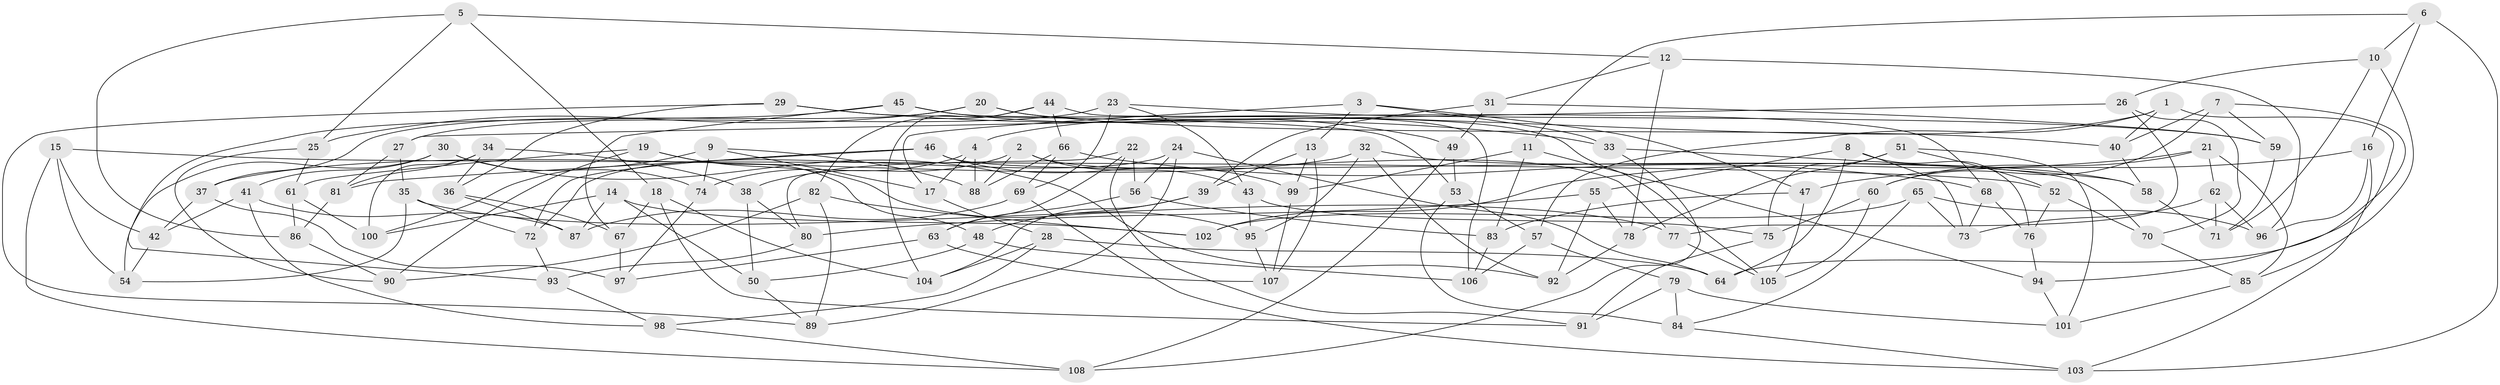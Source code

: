 // coarse degree distribution, {4: 0.43478260869565216, 5: 0.14492753623188406, 6: 0.42028985507246375}
// Generated by graph-tools (version 1.1) at 2025/52/02/27/25 19:52:29]
// undirected, 108 vertices, 216 edges
graph export_dot {
graph [start="1"]
  node [color=gray90,style=filled];
  1;
  2;
  3;
  4;
  5;
  6;
  7;
  8;
  9;
  10;
  11;
  12;
  13;
  14;
  15;
  16;
  17;
  18;
  19;
  20;
  21;
  22;
  23;
  24;
  25;
  26;
  27;
  28;
  29;
  30;
  31;
  32;
  33;
  34;
  35;
  36;
  37;
  38;
  39;
  40;
  41;
  42;
  43;
  44;
  45;
  46;
  47;
  48;
  49;
  50;
  51;
  52;
  53;
  54;
  55;
  56;
  57;
  58;
  59;
  60;
  61;
  62;
  63;
  64;
  65;
  66;
  67;
  68;
  69;
  70;
  71;
  72;
  73;
  74;
  75;
  76;
  77;
  78;
  79;
  80;
  81;
  82;
  83;
  84;
  85;
  86;
  87;
  88;
  89;
  90;
  91;
  92;
  93;
  94;
  95;
  96;
  97;
  98;
  99;
  100;
  101;
  102;
  103;
  104;
  105;
  106;
  107;
  108;
  1 -- 94;
  1 -- 57;
  1 -- 40;
  1 -- 4;
  2 -- 38;
  2 -- 77;
  2 -- 43;
  2 -- 88;
  3 -- 17;
  3 -- 33;
  3 -- 13;
  3 -- 47;
  4 -- 17;
  4 -- 88;
  4 -- 74;
  5 -- 12;
  5 -- 86;
  5 -- 25;
  5 -- 18;
  6 -- 11;
  6 -- 103;
  6 -- 10;
  6 -- 16;
  7 -- 60;
  7 -- 59;
  7 -- 64;
  7 -- 40;
  8 -- 76;
  8 -- 55;
  8 -- 64;
  8 -- 73;
  9 -- 74;
  9 -- 88;
  9 -- 100;
  9 -- 17;
  10 -- 26;
  10 -- 85;
  10 -- 71;
  11 -- 99;
  11 -- 94;
  11 -- 83;
  12 -- 96;
  12 -- 31;
  12 -- 78;
  13 -- 107;
  13 -- 39;
  13 -- 99;
  14 -- 100;
  14 -- 102;
  14 -- 87;
  14 -- 50;
  15 -- 54;
  15 -- 52;
  15 -- 108;
  15 -- 42;
  16 -- 47;
  16 -- 103;
  16 -- 96;
  17 -- 28;
  18 -- 104;
  18 -- 91;
  18 -- 67;
  19 -- 48;
  19 -- 61;
  19 -- 95;
  19 -- 90;
  20 -- 37;
  20 -- 105;
  20 -- 40;
  20 -- 25;
  21 -- 85;
  21 -- 62;
  21 -- 102;
  21 -- 60;
  22 -- 80;
  22 -- 56;
  22 -- 63;
  22 -- 91;
  23 -- 69;
  23 -- 43;
  23 -- 59;
  23 -- 27;
  24 -- 72;
  24 -- 56;
  24 -- 89;
  24 -- 64;
  25 -- 61;
  25 -- 90;
  26 -- 70;
  26 -- 27;
  26 -- 77;
  27 -- 81;
  27 -- 35;
  28 -- 98;
  28 -- 104;
  28 -- 64;
  29 -- 53;
  29 -- 89;
  29 -- 33;
  29 -- 36;
  30 -- 41;
  30 -- 92;
  30 -- 74;
  30 -- 54;
  31 -- 59;
  31 -- 49;
  31 -- 39;
  32 -- 95;
  32 -- 58;
  32 -- 92;
  32 -- 37;
  33 -- 108;
  33 -- 58;
  34 -- 100;
  34 -- 38;
  34 -- 36;
  34 -- 81;
  35 -- 77;
  35 -- 54;
  35 -- 72;
  36 -- 67;
  36 -- 87;
  37 -- 97;
  37 -- 42;
  38 -- 50;
  38 -- 80;
  39 -- 104;
  39 -- 48;
  40 -- 58;
  41 -- 42;
  41 -- 87;
  41 -- 98;
  42 -- 54;
  43 -- 75;
  43 -- 95;
  44 -- 66;
  44 -- 106;
  44 -- 104;
  44 -- 82;
  45 -- 67;
  45 -- 49;
  45 -- 68;
  45 -- 93;
  46 -- 99;
  46 -- 81;
  46 -- 70;
  46 -- 72;
  47 -- 83;
  47 -- 105;
  48 -- 106;
  48 -- 50;
  49 -- 53;
  49 -- 108;
  50 -- 89;
  51 -- 101;
  51 -- 78;
  51 -- 75;
  51 -- 52;
  52 -- 70;
  52 -- 76;
  53 -- 84;
  53 -- 57;
  55 -- 78;
  55 -- 92;
  55 -- 80;
  56 -- 83;
  56 -- 63;
  57 -- 79;
  57 -- 106;
  58 -- 71;
  59 -- 71;
  60 -- 75;
  60 -- 105;
  61 -- 86;
  61 -- 100;
  62 -- 96;
  62 -- 71;
  62 -- 73;
  63 -- 107;
  63 -- 97;
  65 -- 102;
  65 -- 84;
  65 -- 73;
  65 -- 96;
  66 -- 88;
  66 -- 68;
  66 -- 69;
  67 -- 97;
  68 -- 73;
  68 -- 76;
  69 -- 87;
  69 -- 103;
  70 -- 85;
  72 -- 93;
  74 -- 97;
  75 -- 91;
  76 -- 94;
  77 -- 105;
  78 -- 92;
  79 -- 91;
  79 -- 84;
  79 -- 101;
  80 -- 93;
  81 -- 86;
  82 -- 89;
  82 -- 102;
  82 -- 90;
  83 -- 106;
  84 -- 103;
  85 -- 101;
  86 -- 90;
  93 -- 98;
  94 -- 101;
  95 -- 107;
  98 -- 108;
  99 -- 107;
}
